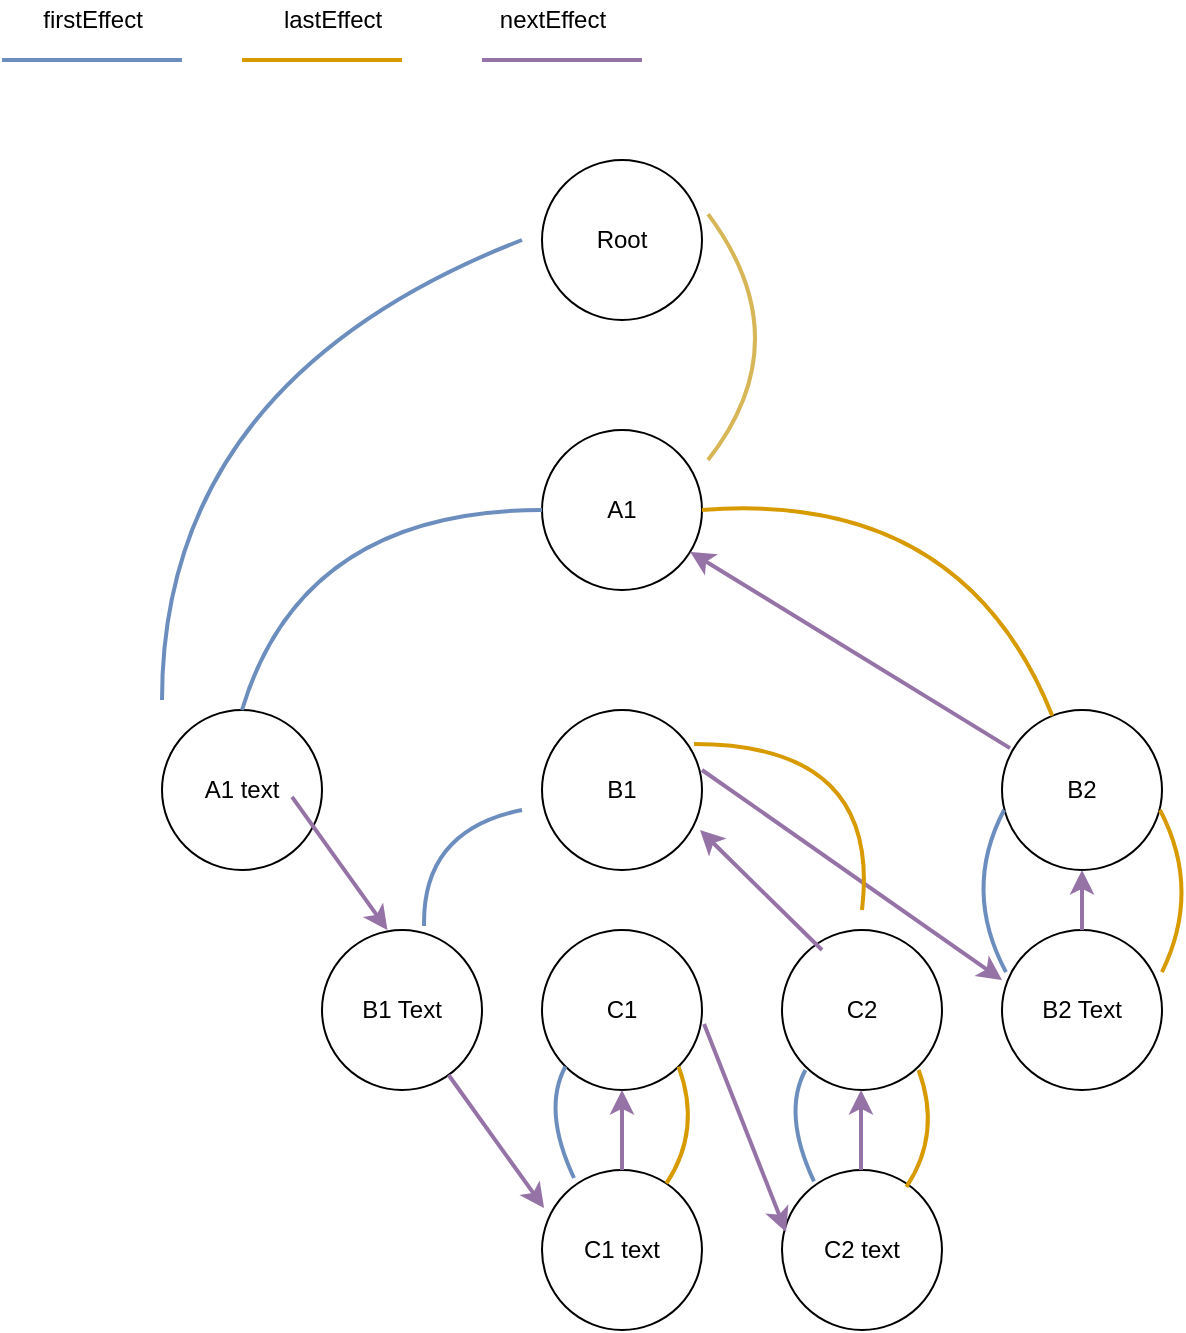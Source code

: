 <mxfile version="20.0.1" type="github"><diagram id="SZgLQZKSwEzZrxoO72zg" name="Page-1"><mxGraphModel dx="1426" dy="769" grid="1" gridSize="10" guides="1" tooltips="1" connect="1" arrows="1" fold="1" page="1" pageScale="1" pageWidth="1600" pageHeight="900" math="0" shadow="0"><root><mxCell id="0"/><mxCell id="1" parent="0"/><mxCell id="d4sKwbvmtp9KdQjIVpzZ-1" value="A1" style="ellipse;whiteSpace=wrap;html=1;aspect=fixed;" parent="1" vertex="1"><mxGeometry x="350" y="225" width="80" height="80" as="geometry"/></mxCell><mxCell id="d4sKwbvmtp9KdQjIVpzZ-2" value="B1" style="ellipse;whiteSpace=wrap;html=1;aspect=fixed;" parent="1" vertex="1"><mxGeometry x="350" y="365" width="80" height="80" as="geometry"/></mxCell><mxCell id="d4sKwbvmtp9KdQjIVpzZ-3" value="B2" style="ellipse;whiteSpace=wrap;html=1;aspect=fixed;" parent="1" vertex="1"><mxGeometry x="580" y="365" width="80" height="80" as="geometry"/></mxCell><mxCell id="d4sKwbvmtp9KdQjIVpzZ-4" value="A1 text" style="ellipse;whiteSpace=wrap;html=1;aspect=fixed;" parent="1" vertex="1"><mxGeometry x="160" y="365" width="80" height="80" as="geometry"/></mxCell><mxCell id="d4sKwbvmtp9KdQjIVpzZ-5" value="B1 Text" style="ellipse;whiteSpace=wrap;html=1;aspect=fixed;" parent="1" vertex="1"><mxGeometry x="240" y="475" width="80" height="80" as="geometry"/></mxCell><mxCell id="d4sKwbvmtp9KdQjIVpzZ-6" value="C2" style="ellipse;whiteSpace=wrap;html=1;aspect=fixed;" parent="1" vertex="1"><mxGeometry x="470" y="475" width="80" height="80" as="geometry"/></mxCell><mxCell id="d4sKwbvmtp9KdQjIVpzZ-7" value="C1" style="ellipse;whiteSpace=wrap;html=1;aspect=fixed;" parent="1" vertex="1"><mxGeometry x="350" y="475" width="80" height="80" as="geometry"/></mxCell><mxCell id="d4sKwbvmtp9KdQjIVpzZ-8" value="C2 text" style="ellipse;whiteSpace=wrap;html=1;aspect=fixed;" parent="1" vertex="1"><mxGeometry x="470" y="595" width="80" height="80" as="geometry"/></mxCell><mxCell id="d4sKwbvmtp9KdQjIVpzZ-9" value="C1 text" style="ellipse;whiteSpace=wrap;html=1;aspect=fixed;" parent="1" vertex="1"><mxGeometry x="350" y="595" width="80" height="80" as="geometry"/></mxCell><mxCell id="d4sKwbvmtp9KdQjIVpzZ-10" value="B2 Text" style="ellipse;whiteSpace=wrap;html=1;aspect=fixed;" parent="1" vertex="1"><mxGeometry x="580" y="475" width="80" height="80" as="geometry"/></mxCell><mxCell id="Z2kdlT_H56kPeZvPKihD-1" value="" style="endArrow=none;html=1;entryX=0;entryY=0.5;entryDx=0;entryDy=0;curved=1;fillColor=#dae8fc;strokeColor=#6c8ebf;strokeWidth=2;" edge="1" parent="1" target="d4sKwbvmtp9KdQjIVpzZ-1"><mxGeometry width="50" height="50" relative="1" as="geometry"><mxPoint x="200" y="365" as="sourcePoint"/><mxPoint x="250" y="315" as="targetPoint"/><Array as="points"><mxPoint x="230" y="265"/></Array></mxGeometry></mxCell><mxCell id="Z2kdlT_H56kPeZvPKihD-9" value="" style="endArrow=none;html=1;strokeWidth=2;curved=1;fillColor=#dae8fc;strokeColor=#6c8ebf;" edge="1" parent="1"><mxGeometry width="50" height="50" relative="1" as="geometry"><mxPoint x="80" y="40" as="sourcePoint"/><mxPoint x="170" y="40" as="targetPoint"/><Array as="points"><mxPoint x="100" y="40"/><mxPoint x="120" y="40"/><mxPoint x="150" y="40"/></Array></mxGeometry></mxCell><mxCell id="Z2kdlT_H56kPeZvPKihD-12" value="firstEffect" style="text;html=1;align=center;verticalAlign=middle;resizable=0;points=[];autosize=1;strokeColor=none;fillColor=none;" vertex="1" parent="1"><mxGeometry x="90" y="10" width="70" height="20" as="geometry"/></mxCell><mxCell id="Z2kdlT_H56kPeZvPKihD-13" value="" style="endArrow=none;html=1;strokeWidth=2;curved=1;fillColor=#ffe6cc;strokeColor=#d79b00;" edge="1" parent="1"><mxGeometry width="50" height="50" relative="1" as="geometry"><mxPoint x="200" y="40" as="sourcePoint"/><mxPoint x="280" y="40" as="targetPoint"/></mxGeometry></mxCell><mxCell id="Z2kdlT_H56kPeZvPKihD-14" value="lastEffect&lt;br&gt;" style="text;html=1;align=center;verticalAlign=middle;resizable=0;points=[];autosize=1;strokeColor=none;fillColor=none;" vertex="1" parent="1"><mxGeometry x="215" y="10" width="60" height="20" as="geometry"/></mxCell><mxCell id="Z2kdlT_H56kPeZvPKihD-15" value="" style="endArrow=none;html=1;strokeWidth=2;curved=1;fillColor=#dae8fc;strokeColor=#6c8ebf;exitX=0.638;exitY=-0.025;exitDx=0;exitDy=0;exitPerimeter=0;" edge="1" parent="1" source="d4sKwbvmtp9KdQjIVpzZ-5"><mxGeometry width="50" height="50" relative="1" as="geometry"><mxPoint x="290" y="465" as="sourcePoint"/><mxPoint x="340" y="415" as="targetPoint"/><Array as="points"><mxPoint x="290" y="425"/></Array></mxGeometry></mxCell><mxCell id="Z2kdlT_H56kPeZvPKihD-18" value="" style="endArrow=none;html=1;strokeWidth=2;curved=1;fillColor=#dae8fc;strokeColor=#6c8ebf;exitX=0.2;exitY=0.05;exitDx=0;exitDy=0;exitPerimeter=0;entryX=0;entryY=1;entryDx=0;entryDy=0;" edge="1" parent="1" source="d4sKwbvmtp9KdQjIVpzZ-9" target="d4sKwbvmtp9KdQjIVpzZ-7"><mxGeometry width="50" height="50" relative="1" as="geometry"><mxPoint x="351.04" y="613" as="sourcePoint"/><mxPoint x="400" y="555" as="targetPoint"/><Array as="points"><mxPoint x="350" y="565"/></Array></mxGeometry></mxCell><mxCell id="Z2kdlT_H56kPeZvPKihD-19" value="" style="endArrow=none;html=1;strokeWidth=2;curved=1;fillColor=#ffe6cc;strokeColor=#d79b00;entryX=1;entryY=1;entryDx=0;entryDy=0;" edge="1" parent="1" source="d4sKwbvmtp9KdQjIVpzZ-9" target="d4sKwbvmtp9KdQjIVpzZ-7"><mxGeometry width="50" height="50" relative="1" as="geometry"><mxPoint x="390" y="595" as="sourcePoint"/><mxPoint x="440" y="545" as="targetPoint"/><Array as="points"><mxPoint x="430" y="575"/></Array></mxGeometry></mxCell><mxCell id="Z2kdlT_H56kPeZvPKihD-20" value="" style="endArrow=none;html=1;strokeWidth=2;curved=1;fillColor=#e1d5e7;strokeColor=#9673a6;" edge="1" parent="1"><mxGeometry width="50" height="50" relative="1" as="geometry"><mxPoint x="320" y="40" as="sourcePoint"/><mxPoint x="400" y="40" as="targetPoint"/></mxGeometry></mxCell><mxCell id="Z2kdlT_H56kPeZvPKihD-21" value="nextEffect" style="text;html=1;align=center;verticalAlign=middle;resizable=0;points=[];autosize=1;strokeColor=none;fillColor=none;" vertex="1" parent="1"><mxGeometry x="320" y="10" width="70" height="20" as="geometry"/></mxCell><mxCell id="Z2kdlT_H56kPeZvPKihD-26" value="" style="endArrow=classic;html=1;strokeWidth=2;curved=1;fillColor=#e1d5e7;strokeColor=#9673a6;entryX=0.013;entryY=0.238;entryDx=0;entryDy=0;entryPerimeter=0;" edge="1" parent="1" source="d4sKwbvmtp9KdQjIVpzZ-5" target="d4sKwbvmtp9KdQjIVpzZ-9"><mxGeometry width="50" height="50" relative="1" as="geometry"><mxPoint x="310" y="565" as="sourcePoint"/><mxPoint x="340" y="605" as="targetPoint"/></mxGeometry></mxCell><mxCell id="Z2kdlT_H56kPeZvPKihD-28" value="" style="endArrow=classic;html=1;strokeWidth=2;curved=1;entryX=0.5;entryY=1;entryDx=0;entryDy=0;fillColor=#e1d5e7;strokeColor=#9673a6;" edge="1" parent="1" source="d4sKwbvmtp9KdQjIVpzZ-9" target="d4sKwbvmtp9KdQjIVpzZ-7"><mxGeometry width="50" height="50" relative="1" as="geometry"><mxPoint x="640" y="535" as="sourcePoint"/><mxPoint x="690" y="485" as="targetPoint"/></mxGeometry></mxCell><mxCell id="Z2kdlT_H56kPeZvPKihD-30" value="" style="endArrow=none;html=1;strokeWidth=2;curved=1;fillColor=#dae8fc;strokeColor=#6c8ebf;exitX=0.2;exitY=0.05;exitDx=0;exitDy=0;exitPerimeter=0;entryX=0;entryY=1;entryDx=0;entryDy=0;" edge="1" parent="1"><mxGeometry width="50" height="50" relative="1" as="geometry"><mxPoint x="486" y="600.72" as="sourcePoint"/><mxPoint x="481.716" y="545.004" as="targetPoint"/><Array as="points"><mxPoint x="470" y="566.72"/></Array></mxGeometry></mxCell><mxCell id="Z2kdlT_H56kPeZvPKihD-31" value="" style="endArrow=none;html=1;strokeWidth=2;curved=1;fillColor=#ffe6cc;strokeColor=#d79b00;entryX=1;entryY=1;entryDx=0;entryDy=0;" edge="1" parent="1"><mxGeometry width="50" height="50" relative="1" as="geometry"><mxPoint x="532.188" y="603.438" as="sourcePoint"/><mxPoint x="538.284" y="545.004" as="targetPoint"/><Array as="points"><mxPoint x="550" y="576.72"/></Array></mxGeometry></mxCell><mxCell id="Z2kdlT_H56kPeZvPKihD-32" value="" style="endArrow=classic;html=1;strokeWidth=2;curved=1;exitX=1.013;exitY=0.588;exitDx=0;exitDy=0;exitPerimeter=0;entryX=0.025;entryY=0.388;entryDx=0;entryDy=0;entryPerimeter=0;fillColor=#e1d5e7;strokeColor=#9673a6;" edge="1" parent="1" source="d4sKwbvmtp9KdQjIVpzZ-7" target="d4sKwbvmtp9KdQjIVpzZ-8"><mxGeometry width="50" height="50" relative="1" as="geometry"><mxPoint x="640" y="535" as="sourcePoint"/><mxPoint x="690" y="485" as="targetPoint"/></mxGeometry></mxCell><mxCell id="Z2kdlT_H56kPeZvPKihD-33" value="" style="endArrow=classic;html=1;strokeWidth=2;curved=1;entryX=0.5;entryY=1;entryDx=0;entryDy=0;fillColor=#e1d5e7;strokeColor=#9673a6;" edge="1" parent="1"><mxGeometry width="50" height="50" relative="1" as="geometry"><mxPoint x="509.5" y="595" as="sourcePoint"/><mxPoint x="509.5" y="555" as="targetPoint"/></mxGeometry></mxCell><mxCell id="Z2kdlT_H56kPeZvPKihD-34" value="" style="endArrow=classic;html=1;strokeWidth=2;curved=1;fillColor=#e1d5e7;strokeColor=#9673a6;entryX=0.013;entryY=0.238;entryDx=0;entryDy=0;entryPerimeter=0;" edge="1" parent="1"><mxGeometry width="50" height="50" relative="1" as="geometry"><mxPoint x="225.002" y="408.465" as="sourcePoint"/><mxPoint x="272.73" y="475.0" as="targetPoint"/></mxGeometry></mxCell><mxCell id="Z2kdlT_H56kPeZvPKihD-36" value="" style="endArrow=classic;html=1;strokeWidth=2;curved=1;entryX=0.5;entryY=1;entryDx=0;entryDy=0;fillColor=#e1d5e7;strokeColor=#9673a6;exitX=0.25;exitY=0.125;exitDx=0;exitDy=0;exitPerimeter=0;" edge="1" parent="1" source="d4sKwbvmtp9KdQjIVpzZ-6"><mxGeometry width="50" height="50" relative="1" as="geometry"><mxPoint x="429" y="465" as="sourcePoint"/><mxPoint x="429" y="425" as="targetPoint"/></mxGeometry></mxCell><mxCell id="Z2kdlT_H56kPeZvPKihD-38" value="" style="endArrow=none;html=1;strokeWidth=2;curved=1;entryX=0.013;entryY=0.625;entryDx=0;entryDy=0;entryPerimeter=0;exitX=0.025;exitY=0.263;exitDx=0;exitDy=0;exitPerimeter=0;fillColor=#dae8fc;strokeColor=#6c8ebf;" edge="1" parent="1" source="d4sKwbvmtp9KdQjIVpzZ-10" target="d4sKwbvmtp9KdQjIVpzZ-3"><mxGeometry width="50" height="50" relative="1" as="geometry"><mxPoint x="640" y="605" as="sourcePoint"/><mxPoint x="690" y="555" as="targetPoint"/><Array as="points"><mxPoint x="560" y="455"/></Array></mxGeometry></mxCell><mxCell id="Z2kdlT_H56kPeZvPKihD-39" value="" style="endArrow=none;html=1;strokeWidth=2;curved=1;entryX=0.013;entryY=0.625;entryDx=0;entryDy=0;entryPerimeter=0;exitX=0.025;exitY=0.263;exitDx=0;exitDy=0;exitPerimeter=0;fillColor=#ffe6cc;strokeColor=#d79b00;" edge="1" parent="1"><mxGeometry width="50" height="50" relative="1" as="geometry"><mxPoint x="659.96" y="496.04" as="sourcePoint"/><mxPoint x="659" y="415" as="targetPoint"/><Array as="points"><mxPoint x="680" y="455"/></Array></mxGeometry></mxCell><mxCell id="Z2kdlT_H56kPeZvPKihD-40" value="" style="endArrow=classic;html=1;strokeWidth=2;curved=1;entryX=0;entryY=0.313;entryDx=0;entryDy=0;entryPerimeter=0;fillColor=#e1d5e7;strokeColor=#9673a6;" edge="1" parent="1" target="d4sKwbvmtp9KdQjIVpzZ-10"><mxGeometry width="50" height="50" relative="1" as="geometry"><mxPoint x="430" y="395" as="sourcePoint"/><mxPoint x="690" y="555" as="targetPoint"/></mxGeometry></mxCell><mxCell id="Z2kdlT_H56kPeZvPKihD-41" value="" style="endArrow=classic;html=1;strokeWidth=2;curved=1;fillColor=#e1d5e7;strokeColor=#9673a6;" edge="1" parent="1" source="d4sKwbvmtp9KdQjIVpzZ-10" target="d4sKwbvmtp9KdQjIVpzZ-3"><mxGeometry width="50" height="50" relative="1" as="geometry"><mxPoint x="640" y="605" as="sourcePoint"/><mxPoint x="690" y="555" as="targetPoint"/></mxGeometry></mxCell><mxCell id="Z2kdlT_H56kPeZvPKihD-42" value="" style="endArrow=none;html=1;strokeWidth=2;curved=1;entryX=1;entryY=0.5;entryDx=0;entryDy=0;fillColor=#ffe6cc;strokeColor=#d79b00;" edge="1" parent="1" source="d4sKwbvmtp9KdQjIVpzZ-3" target="d4sKwbvmtp9KdQjIVpzZ-1"><mxGeometry width="50" height="50" relative="1" as="geometry"><mxPoint x="640" y="605" as="sourcePoint"/><mxPoint x="690" y="555" as="targetPoint"/><Array as="points"><mxPoint x="560" y="255"/></Array></mxGeometry></mxCell><mxCell id="Z2kdlT_H56kPeZvPKihD-43" value="" style="endArrow=none;html=1;strokeWidth=2;curved=1;entryX=0.95;entryY=0.213;entryDx=0;entryDy=0;entryPerimeter=0;fillColor=#ffe6cc;strokeColor=#d79b00;" edge="1" parent="1" target="d4sKwbvmtp9KdQjIVpzZ-2"><mxGeometry width="50" height="50" relative="1" as="geometry"><mxPoint x="510" y="465" as="sourcePoint"/><mxPoint x="690" y="555" as="targetPoint"/><Array as="points"><mxPoint x="520" y="382"/></Array></mxGeometry></mxCell><mxCell id="Z2kdlT_H56kPeZvPKihD-44" value="Root&lt;br&gt;" style="ellipse;whiteSpace=wrap;html=1;aspect=fixed;" vertex="1" parent="1"><mxGeometry x="350" y="90" width="80" height="80" as="geometry"/></mxCell><mxCell id="Z2kdlT_H56kPeZvPKihD-46" value="" style="endArrow=classic;html=1;strokeWidth=2;curved=1;exitX=0.05;exitY=0.238;exitDx=0;exitDy=0;exitPerimeter=0;fillColor=#e1d5e7;strokeColor=#9673a6;" edge="1" parent="1" source="d4sKwbvmtp9KdQjIVpzZ-3" target="d4sKwbvmtp9KdQjIVpzZ-1"><mxGeometry width="50" height="50" relative="1" as="geometry"><mxPoint x="630" y="350" as="sourcePoint"/><mxPoint x="680" y="300" as="targetPoint"/></mxGeometry></mxCell><mxCell id="Z2kdlT_H56kPeZvPKihD-47" value="" style="endArrow=none;html=1;strokeWidth=2;curved=1;entryX=1.038;entryY=0.338;entryDx=0;entryDy=0;entryPerimeter=0;fillColor=#fff2cc;strokeColor=#d6b656;" edge="1" parent="1" target="Z2kdlT_H56kPeZvPKihD-44"><mxGeometry width="50" height="50" relative="1" as="geometry"><mxPoint x="433" y="240" as="sourcePoint"/><mxPoint x="680" y="370" as="targetPoint"/><Array as="points"><mxPoint x="480" y="180"/></Array></mxGeometry></mxCell><mxCell id="Z2kdlT_H56kPeZvPKihD-48" value="" style="endArrow=none;html=1;strokeWidth=2;curved=1;fillColor=#dae8fc;strokeColor=#6c8ebf;" edge="1" parent="1"><mxGeometry width="50" height="50" relative="1" as="geometry"><mxPoint x="160" y="360" as="sourcePoint"/><mxPoint x="340" y="130" as="targetPoint"/><Array as="points"><mxPoint x="160" y="200"/></Array></mxGeometry></mxCell></root></mxGraphModel></diagram></mxfile>